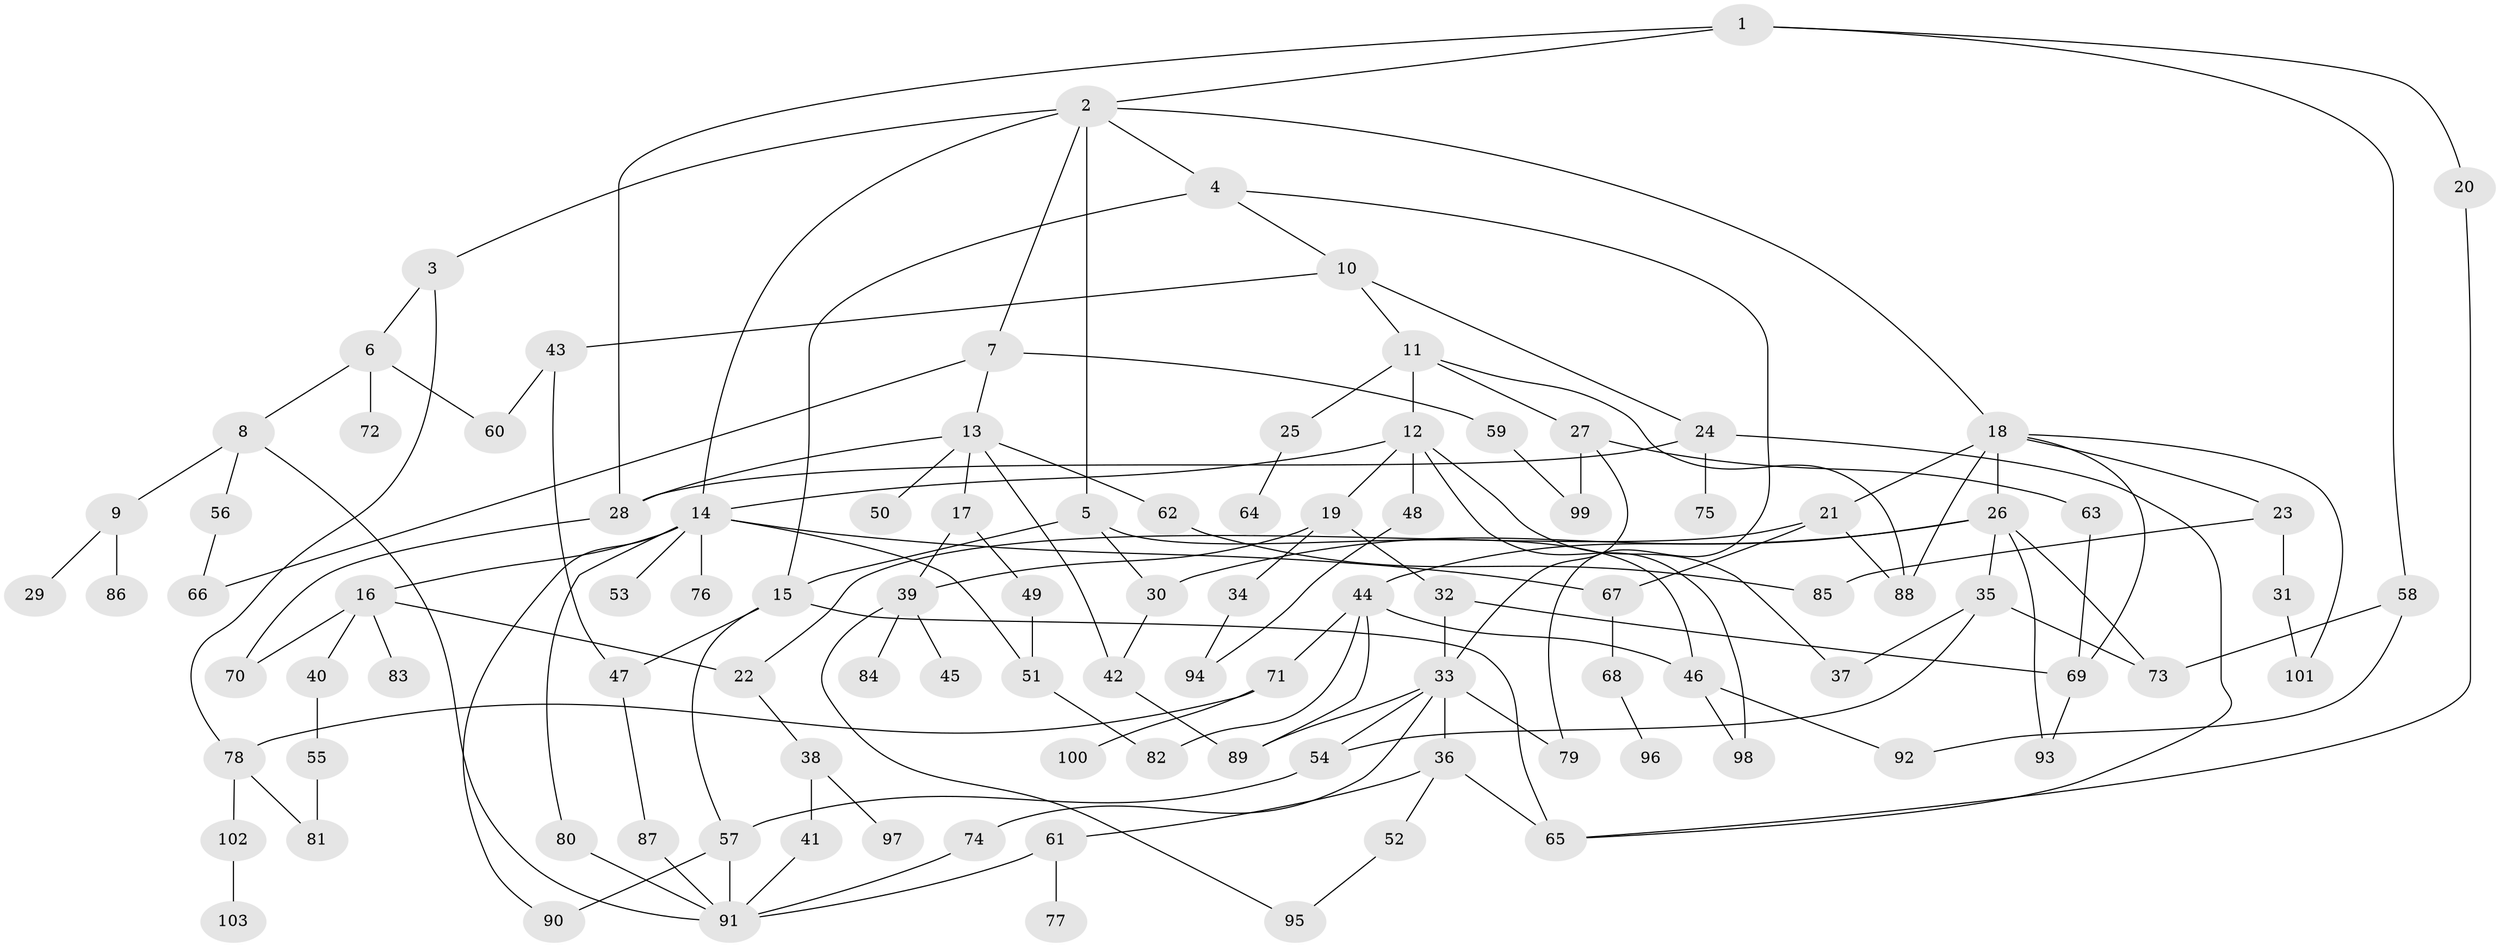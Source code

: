 // coarse degree distribution, {6: 0.01639344262295082, 10: 0.04918032786885246, 4: 0.14754098360655737, 5: 0.06557377049180328, 12: 0.01639344262295082, 7: 0.03278688524590164, 8: 0.03278688524590164, 3: 0.14754098360655737, 2: 0.3442622950819672, 1: 0.14754098360655737}
// Generated by graph-tools (version 1.1) at 2025/16/03/04/25 18:16:58]
// undirected, 103 vertices, 151 edges
graph export_dot {
graph [start="1"]
  node [color=gray90,style=filled];
  1;
  2;
  3;
  4;
  5;
  6;
  7;
  8;
  9;
  10;
  11;
  12;
  13;
  14;
  15;
  16;
  17;
  18;
  19;
  20;
  21;
  22;
  23;
  24;
  25;
  26;
  27;
  28;
  29;
  30;
  31;
  32;
  33;
  34;
  35;
  36;
  37;
  38;
  39;
  40;
  41;
  42;
  43;
  44;
  45;
  46;
  47;
  48;
  49;
  50;
  51;
  52;
  53;
  54;
  55;
  56;
  57;
  58;
  59;
  60;
  61;
  62;
  63;
  64;
  65;
  66;
  67;
  68;
  69;
  70;
  71;
  72;
  73;
  74;
  75;
  76;
  77;
  78;
  79;
  80;
  81;
  82;
  83;
  84;
  85;
  86;
  87;
  88;
  89;
  90;
  91;
  92;
  93;
  94;
  95;
  96;
  97;
  98;
  99;
  100;
  101;
  102;
  103;
  1 -- 2;
  1 -- 20;
  1 -- 28;
  1 -- 58;
  2 -- 3;
  2 -- 4;
  2 -- 5;
  2 -- 7;
  2 -- 14;
  2 -- 18;
  3 -- 6;
  3 -- 78;
  4 -- 10;
  4 -- 79;
  4 -- 15;
  5 -- 15;
  5 -- 30;
  5 -- 46;
  6 -- 8;
  6 -- 72;
  6 -- 60;
  7 -- 13;
  7 -- 59;
  7 -- 66;
  8 -- 9;
  8 -- 56;
  8 -- 91;
  9 -- 29;
  9 -- 86;
  10 -- 11;
  10 -- 24;
  10 -- 43;
  11 -- 12;
  11 -- 25;
  11 -- 27;
  11 -- 88;
  12 -- 19;
  12 -- 48;
  12 -- 98;
  12 -- 37;
  12 -- 14;
  13 -- 17;
  13 -- 50;
  13 -- 62;
  13 -- 28;
  13 -- 42;
  14 -- 16;
  14 -- 51;
  14 -- 53;
  14 -- 76;
  14 -- 80;
  14 -- 90;
  14 -- 67;
  15 -- 57;
  15 -- 65;
  15 -- 47;
  16 -- 22;
  16 -- 40;
  16 -- 70;
  16 -- 83;
  17 -- 49;
  17 -- 39;
  18 -- 21;
  18 -- 23;
  18 -- 26;
  18 -- 101;
  18 -- 88;
  18 -- 69;
  19 -- 32;
  19 -- 34;
  19 -- 39;
  20 -- 65;
  21 -- 67;
  21 -- 88;
  21 -- 22;
  22 -- 38;
  23 -- 31;
  23 -- 85;
  24 -- 75;
  24 -- 65;
  24 -- 28;
  25 -- 64;
  26 -- 30;
  26 -- 35;
  26 -- 44;
  26 -- 93;
  26 -- 73;
  27 -- 33;
  27 -- 63;
  27 -- 99;
  28 -- 70;
  30 -- 42;
  31 -- 101;
  32 -- 69;
  32 -- 33;
  33 -- 36;
  33 -- 54;
  33 -- 74;
  33 -- 89;
  33 -- 79;
  34 -- 94;
  35 -- 37;
  35 -- 73;
  35 -- 54;
  36 -- 52;
  36 -- 61;
  36 -- 65;
  38 -- 41;
  38 -- 97;
  39 -- 45;
  39 -- 84;
  39 -- 95;
  40 -- 55;
  41 -- 91;
  42 -- 89;
  43 -- 47;
  43 -- 60;
  44 -- 46;
  44 -- 71;
  44 -- 82;
  44 -- 89;
  46 -- 92;
  46 -- 98;
  47 -- 87;
  48 -- 94;
  49 -- 51;
  51 -- 82;
  52 -- 95;
  54 -- 57;
  55 -- 81;
  56 -- 66;
  57 -- 90;
  57 -- 91;
  58 -- 92;
  58 -- 73;
  59 -- 99;
  61 -- 77;
  61 -- 91;
  62 -- 85;
  63 -- 69;
  67 -- 68;
  68 -- 96;
  69 -- 93;
  71 -- 78;
  71 -- 100;
  74 -- 91;
  78 -- 102;
  78 -- 81;
  80 -- 91;
  87 -- 91;
  102 -- 103;
}
